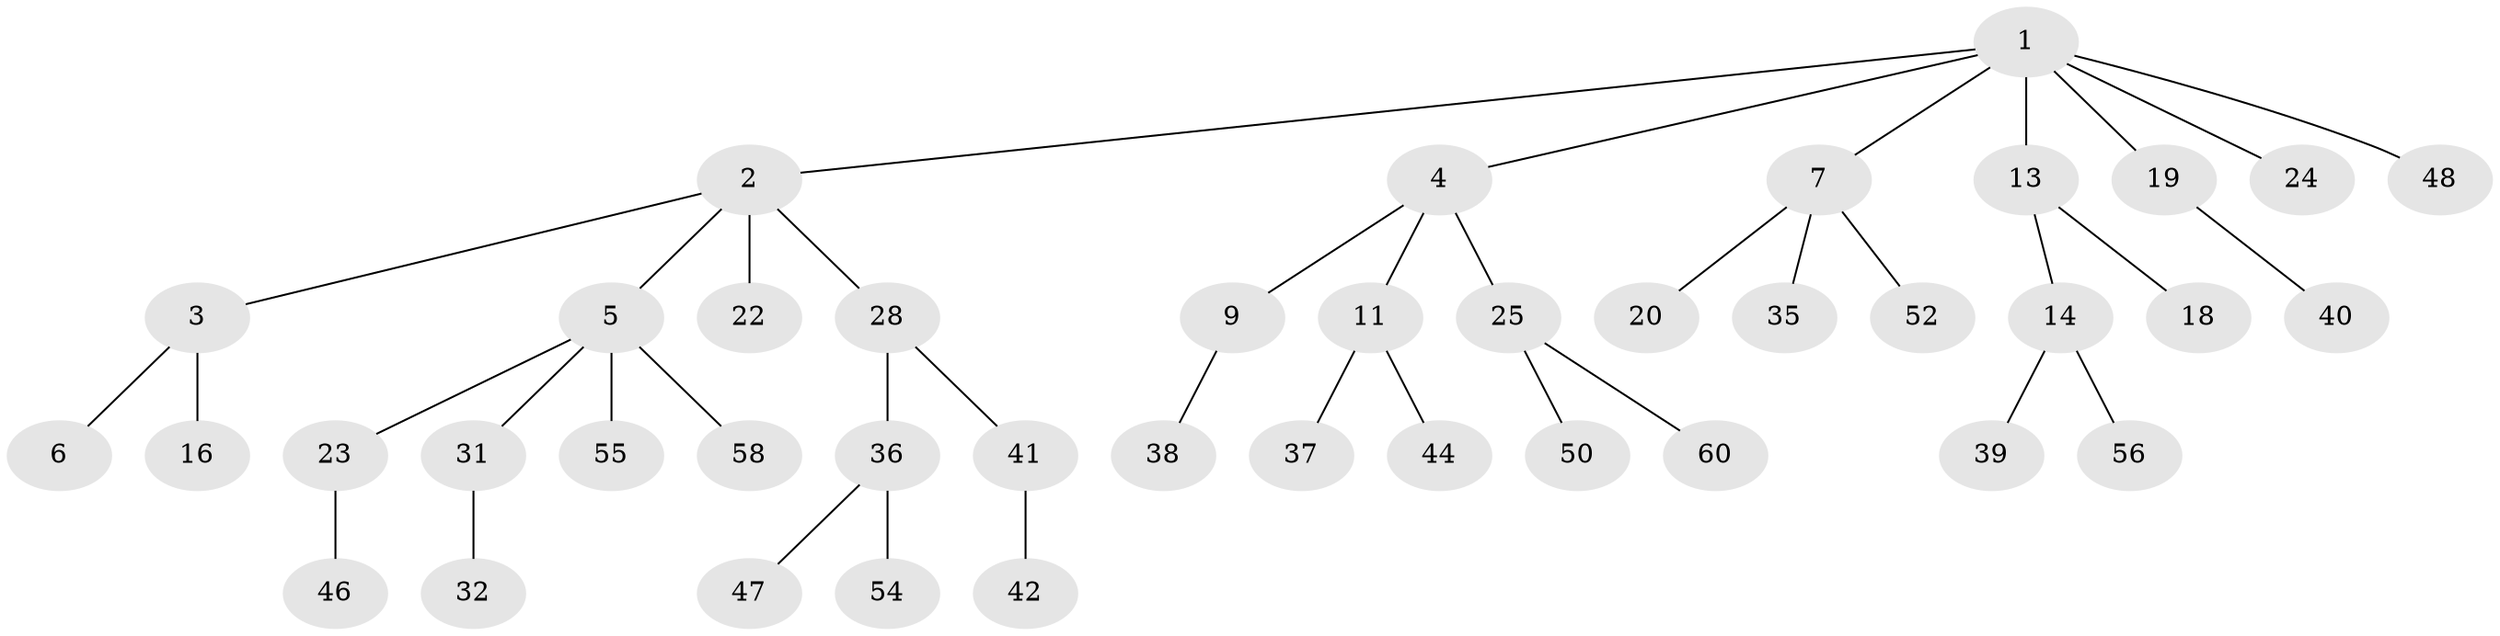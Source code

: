 // Generated by graph-tools (version 1.1) at 2025/52/02/27/25 19:52:10]
// undirected, 41 vertices, 40 edges
graph export_dot {
graph [start="1"]
  node [color=gray90,style=filled];
  1 [super="+15"];
  2 [super="+43"];
  3 [super="+8"];
  4 [super="+12"];
  5 [super="+49"];
  6 [super="+17"];
  7 [super="+30"];
  9 [super="+10"];
  11 [super="+29"];
  13 [super="+51"];
  14 [super="+33"];
  16;
  18 [super="+21"];
  19 [super="+61"];
  20;
  22;
  23 [super="+26"];
  24;
  25 [super="+27"];
  28;
  31 [super="+34"];
  32 [super="+53"];
  35;
  36 [super="+45"];
  37;
  38;
  39;
  40;
  41;
  42;
  44;
  46;
  47 [super="+59"];
  48;
  50;
  52;
  54 [super="+57"];
  55;
  56;
  58;
  60;
  1 -- 2;
  1 -- 4;
  1 -- 7;
  1 -- 13;
  1 -- 24;
  1 -- 48;
  1 -- 19;
  2 -- 3;
  2 -- 5;
  2 -- 22;
  2 -- 28;
  3 -- 6;
  3 -- 16;
  4 -- 9;
  4 -- 11;
  4 -- 25;
  5 -- 23;
  5 -- 31;
  5 -- 58;
  5 -- 55;
  7 -- 20;
  7 -- 35;
  7 -- 52;
  9 -- 38;
  11 -- 37;
  11 -- 44;
  13 -- 14;
  13 -- 18;
  14 -- 56;
  14 -- 39;
  19 -- 40;
  23 -- 46;
  25 -- 50;
  25 -- 60;
  28 -- 36;
  28 -- 41;
  31 -- 32;
  36 -- 54;
  36 -- 47;
  41 -- 42;
}
